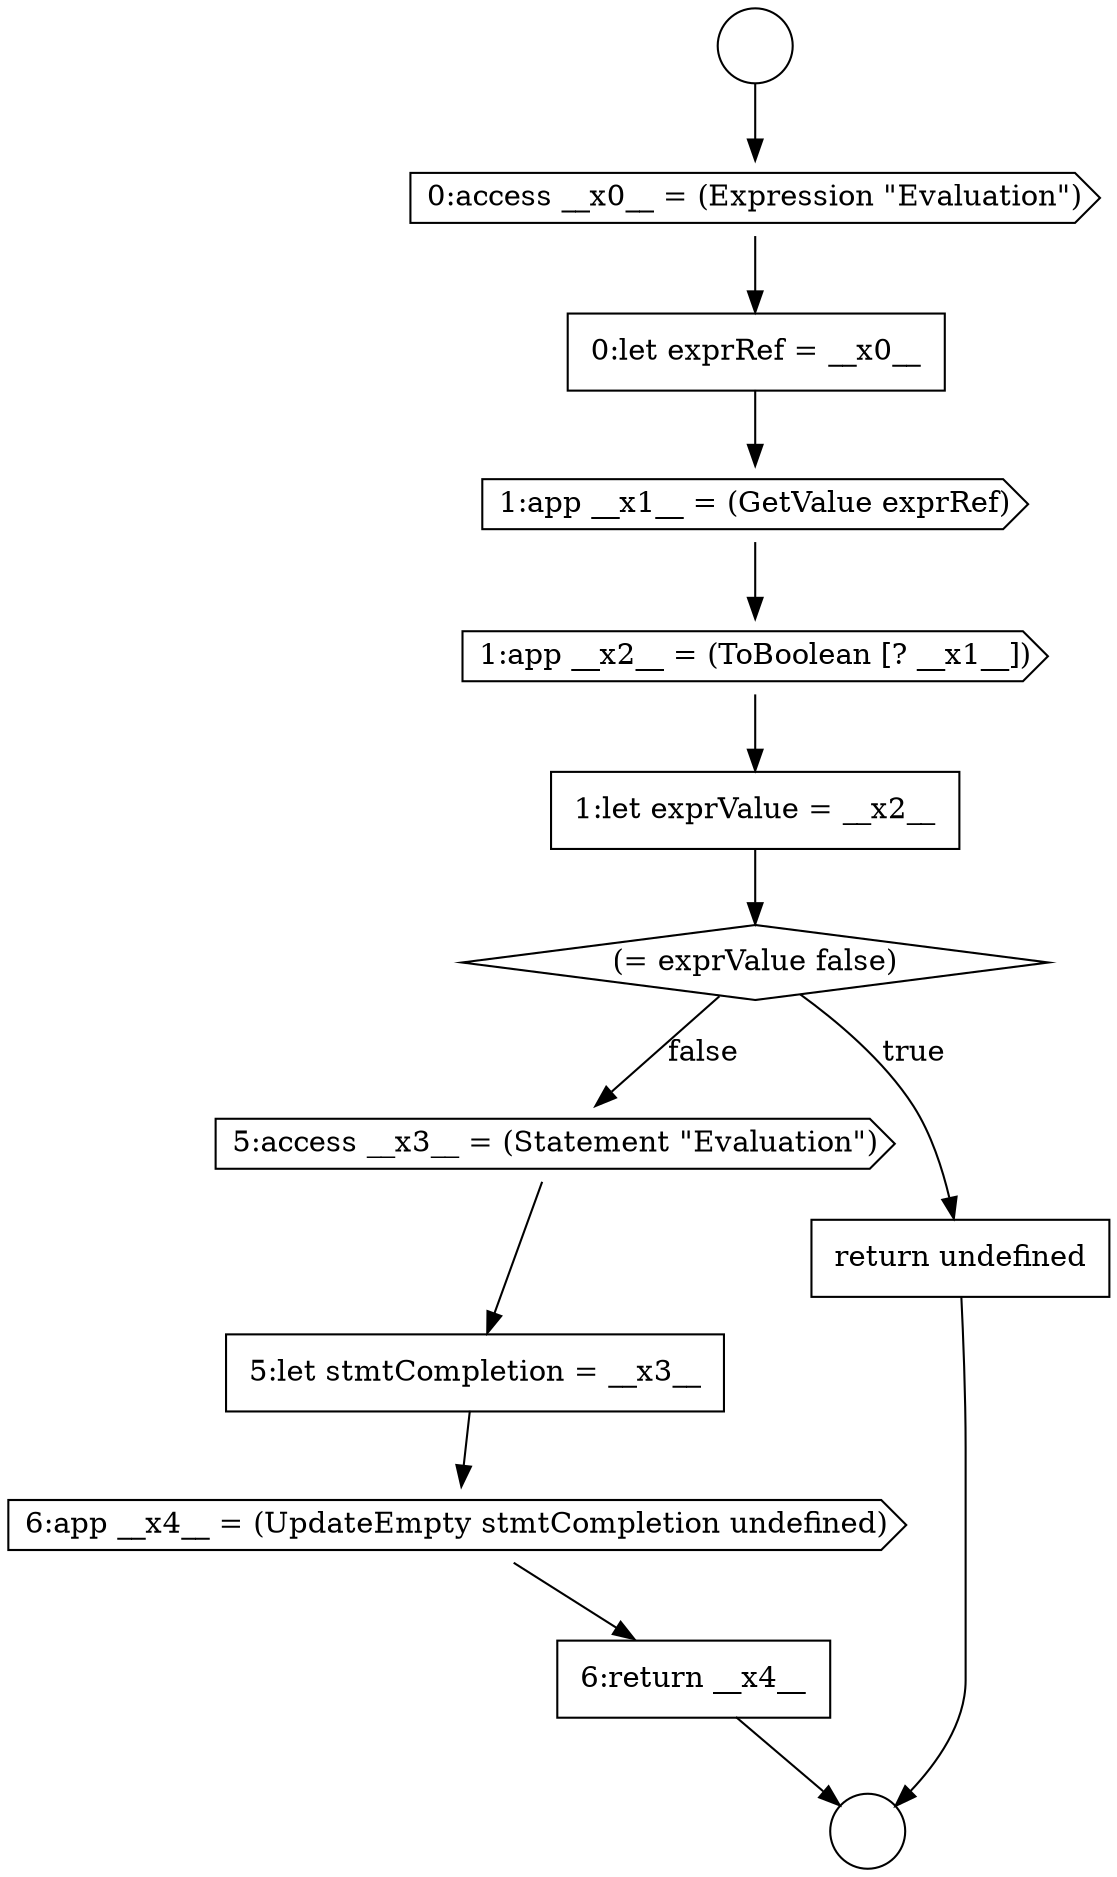 digraph {
  node6246 [shape=cds, label=<<font color="black">1:app __x1__ = (GetValue exprRef)</font>> color="black" fillcolor="white" style=filled]
  node6251 [shape=cds, label=<<font color="black">5:access __x3__ = (Statement &quot;Evaluation&quot;)</font>> color="black" fillcolor="white" style=filled]
  node6242 [shape=circle label=" " color="black" fillcolor="white" style=filled]
  node6253 [shape=cds, label=<<font color="black">6:app __x4__ = (UpdateEmpty stmtCompletion undefined)</font>> color="black" fillcolor="white" style=filled]
  node6250 [shape=none, margin=0, label=<<font color="black">
    <table border="0" cellborder="1" cellspacing="0" cellpadding="10">
      <tr><td align="left">return undefined</td></tr>
    </table>
  </font>> color="black" fillcolor="white" style=filled]
  node6247 [shape=cds, label=<<font color="black">1:app __x2__ = (ToBoolean [? __x1__])</font>> color="black" fillcolor="white" style=filled]
  node6243 [shape=circle label=" " color="black" fillcolor="white" style=filled]
  node6248 [shape=none, margin=0, label=<<font color="black">
    <table border="0" cellborder="1" cellspacing="0" cellpadding="10">
      <tr><td align="left">1:let exprValue = __x2__</td></tr>
    </table>
  </font>> color="black" fillcolor="white" style=filled]
  node6249 [shape=diamond, label=<<font color="black">(= exprValue false)</font>> color="black" fillcolor="white" style=filled]
  node6244 [shape=cds, label=<<font color="black">0:access __x0__ = (Expression &quot;Evaluation&quot;)</font>> color="black" fillcolor="white" style=filled]
  node6245 [shape=none, margin=0, label=<<font color="black">
    <table border="0" cellborder="1" cellspacing="0" cellpadding="10">
      <tr><td align="left">0:let exprRef = __x0__</td></tr>
    </table>
  </font>> color="black" fillcolor="white" style=filled]
  node6252 [shape=none, margin=0, label=<<font color="black">
    <table border="0" cellborder="1" cellspacing="0" cellpadding="10">
      <tr><td align="left">5:let stmtCompletion = __x3__</td></tr>
    </table>
  </font>> color="black" fillcolor="white" style=filled]
  node6254 [shape=none, margin=0, label=<<font color="black">
    <table border="0" cellborder="1" cellspacing="0" cellpadding="10">
      <tr><td align="left">6:return __x4__</td></tr>
    </table>
  </font>> color="black" fillcolor="white" style=filled]
  node6251 -> node6252 [ color="black"]
  node6254 -> node6243 [ color="black"]
  node6248 -> node6249 [ color="black"]
  node6245 -> node6246 [ color="black"]
  node6242 -> node6244 [ color="black"]
  node6247 -> node6248 [ color="black"]
  node6244 -> node6245 [ color="black"]
  node6252 -> node6253 [ color="black"]
  node6249 -> node6250 [label=<<font color="black">true</font>> color="black"]
  node6249 -> node6251 [label=<<font color="black">false</font>> color="black"]
  node6253 -> node6254 [ color="black"]
  node6246 -> node6247 [ color="black"]
  node6250 -> node6243 [ color="black"]
}
